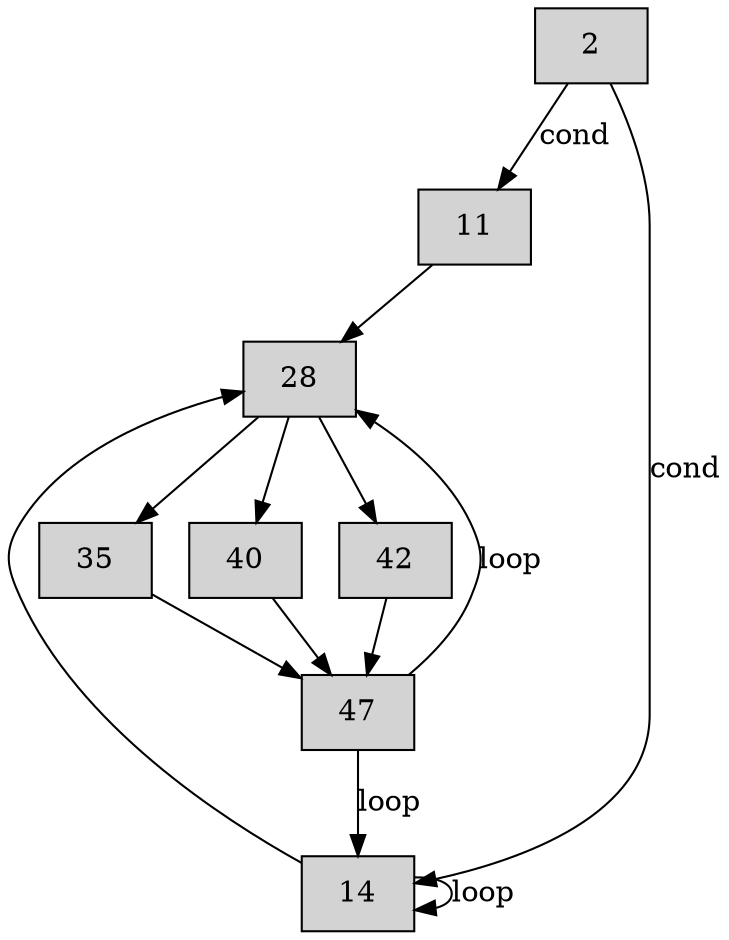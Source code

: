digraph CFG {
    node [shape=box, style=filled];

    2 [label="2"];
    11 [label="11"];
    14 [label="14"];
    28 [label="28"];
    35 [label="35"];
    40 [label="40"];
    42 [label="42"];
    47 [label="47"];

    2 -> 14 [label="cond"];
    2 -> 11 [label="cond"];

    11 -> 28;
    
    14 -> 14 [label="loop"];
    14 -> 28;

    28 -> 35;
    28 -> 40;
    28 -> 42;

    35 -> 47;
    40 -> 47;
    42 -> 47;

    47 -> 28 [label="loop"];
    47 -> 14 [label="loop"];
}